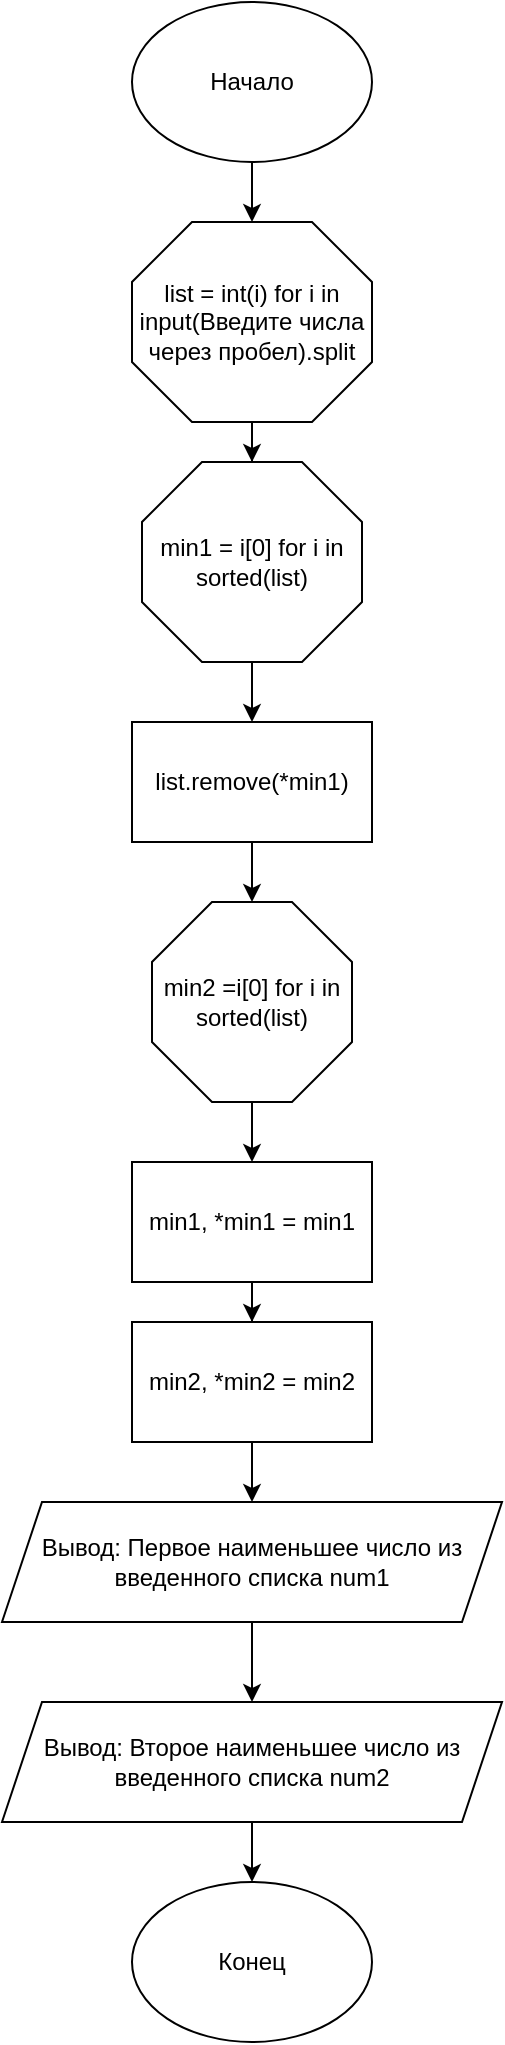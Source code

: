 <mxfile version="16.1.2" type="github">
  <diagram id="6tLYtw-AYA1FoOzYaUT0" name="Page-1">
    <mxGraphModel dx="782" dy="418" grid="1" gridSize="10" guides="1" tooltips="1" connect="1" arrows="1" fold="1" page="1" pageScale="1" pageWidth="827" pageHeight="1169" math="0" shadow="0">
      <root>
        <mxCell id="0" />
        <mxCell id="1" parent="0" />
        <mxCell id="jbPid1yAE-H2UYhPd8T9-11" style="edgeStyle=orthogonalEdgeStyle;rounded=0;orthogonalLoop=1;jettySize=auto;html=1;entryX=0.5;entryY=0;entryDx=0;entryDy=0;entryPerimeter=0;" edge="1" parent="1" source="jbPid1yAE-H2UYhPd8T9-1" target="jbPid1yAE-H2UYhPd8T9-2">
          <mxGeometry relative="1" as="geometry" />
        </mxCell>
        <mxCell id="jbPid1yAE-H2UYhPd8T9-1" value="Начало" style="ellipse;whiteSpace=wrap;html=1;" vertex="1" parent="1">
          <mxGeometry x="340" y="40" width="120" height="80" as="geometry" />
        </mxCell>
        <mxCell id="jbPid1yAE-H2UYhPd8T9-12" style="edgeStyle=orthogonalEdgeStyle;rounded=0;orthogonalLoop=1;jettySize=auto;html=1;entryX=0.5;entryY=0;entryDx=0;entryDy=0;entryPerimeter=0;" edge="1" parent="1" source="jbPid1yAE-H2UYhPd8T9-2" target="jbPid1yAE-H2UYhPd8T9-3">
          <mxGeometry relative="1" as="geometry" />
        </mxCell>
        <mxCell id="jbPid1yAE-H2UYhPd8T9-2" value="list = int(i) for i in input(Введите числа через пробел).split" style="whiteSpace=wrap;html=1;shape=mxgraph.basic.octagon2;align=center;verticalAlign=middle;dx=15;" vertex="1" parent="1">
          <mxGeometry x="340" y="150" width="120" height="100" as="geometry" />
        </mxCell>
        <mxCell id="jbPid1yAE-H2UYhPd8T9-13" style="edgeStyle=orthogonalEdgeStyle;rounded=0;orthogonalLoop=1;jettySize=auto;html=1;entryX=0.5;entryY=0;entryDx=0;entryDy=0;" edge="1" parent="1" source="jbPid1yAE-H2UYhPd8T9-3" target="jbPid1yAE-H2UYhPd8T9-4">
          <mxGeometry relative="1" as="geometry" />
        </mxCell>
        <mxCell id="jbPid1yAE-H2UYhPd8T9-3" value="min1 = i[0] for i in sorted(list)" style="whiteSpace=wrap;html=1;shape=mxgraph.basic.octagon2;align=center;verticalAlign=middle;dx=15;" vertex="1" parent="1">
          <mxGeometry x="345" y="270" width="110" height="100" as="geometry" />
        </mxCell>
        <mxCell id="jbPid1yAE-H2UYhPd8T9-14" style="edgeStyle=orthogonalEdgeStyle;rounded=0;orthogonalLoop=1;jettySize=auto;html=1;entryX=0.5;entryY=0;entryDx=0;entryDy=0;entryPerimeter=0;" edge="1" parent="1" source="jbPid1yAE-H2UYhPd8T9-4" target="jbPid1yAE-H2UYhPd8T9-5">
          <mxGeometry relative="1" as="geometry" />
        </mxCell>
        <mxCell id="jbPid1yAE-H2UYhPd8T9-4" value="list.remove(*min1)" style="rounded=0;whiteSpace=wrap;html=1;" vertex="1" parent="1">
          <mxGeometry x="340" y="400" width="120" height="60" as="geometry" />
        </mxCell>
        <mxCell id="jbPid1yAE-H2UYhPd8T9-15" style="edgeStyle=orthogonalEdgeStyle;rounded=0;orthogonalLoop=1;jettySize=auto;html=1;entryX=0.5;entryY=0;entryDx=0;entryDy=0;" edge="1" parent="1" source="jbPid1yAE-H2UYhPd8T9-5" target="jbPid1yAE-H2UYhPd8T9-6">
          <mxGeometry relative="1" as="geometry" />
        </mxCell>
        <mxCell id="jbPid1yAE-H2UYhPd8T9-5" value="min2 =i[0] for i in sorted(list)" style="whiteSpace=wrap;html=1;shape=mxgraph.basic.octagon2;align=center;verticalAlign=middle;dx=15;" vertex="1" parent="1">
          <mxGeometry x="350" y="490" width="100" height="100" as="geometry" />
        </mxCell>
        <mxCell id="jbPid1yAE-H2UYhPd8T9-16" style="edgeStyle=orthogonalEdgeStyle;rounded=0;orthogonalLoop=1;jettySize=auto;html=1;" edge="1" parent="1" source="jbPid1yAE-H2UYhPd8T9-6" target="jbPid1yAE-H2UYhPd8T9-7">
          <mxGeometry relative="1" as="geometry" />
        </mxCell>
        <mxCell id="jbPid1yAE-H2UYhPd8T9-6" value="min1, *min1 = min1" style="rounded=0;whiteSpace=wrap;html=1;" vertex="1" parent="1">
          <mxGeometry x="340" y="620" width="120" height="60" as="geometry" />
        </mxCell>
        <mxCell id="jbPid1yAE-H2UYhPd8T9-17" style="edgeStyle=orthogonalEdgeStyle;rounded=0;orthogonalLoop=1;jettySize=auto;html=1;entryX=0.5;entryY=0;entryDx=0;entryDy=0;" edge="1" parent="1" source="jbPid1yAE-H2UYhPd8T9-7" target="jbPid1yAE-H2UYhPd8T9-8">
          <mxGeometry relative="1" as="geometry" />
        </mxCell>
        <mxCell id="jbPid1yAE-H2UYhPd8T9-7" value="min2, *min2 = min2" style="rounded=0;whiteSpace=wrap;html=1;" vertex="1" parent="1">
          <mxGeometry x="340" y="700" width="120" height="60" as="geometry" />
        </mxCell>
        <mxCell id="jbPid1yAE-H2UYhPd8T9-18" style="edgeStyle=orthogonalEdgeStyle;rounded=0;orthogonalLoop=1;jettySize=auto;html=1;entryX=0.5;entryY=0;entryDx=0;entryDy=0;" edge="1" parent="1" source="jbPid1yAE-H2UYhPd8T9-8" target="jbPid1yAE-H2UYhPd8T9-9">
          <mxGeometry relative="1" as="geometry" />
        </mxCell>
        <mxCell id="jbPid1yAE-H2UYhPd8T9-8" value="Вывод: Первое наименьшее число из введенного списка num1" style="shape=parallelogram;perimeter=parallelogramPerimeter;whiteSpace=wrap;html=1;fixedSize=1;" vertex="1" parent="1">
          <mxGeometry x="275" y="790" width="250" height="60" as="geometry" />
        </mxCell>
        <mxCell id="jbPid1yAE-H2UYhPd8T9-19" style="edgeStyle=orthogonalEdgeStyle;rounded=0;orthogonalLoop=1;jettySize=auto;html=1;" edge="1" parent="1" source="jbPid1yAE-H2UYhPd8T9-9" target="jbPid1yAE-H2UYhPd8T9-10">
          <mxGeometry relative="1" as="geometry" />
        </mxCell>
        <mxCell id="jbPid1yAE-H2UYhPd8T9-9" value="Вывод: Второе наименьшее число из введенного списка num2" style="shape=parallelogram;perimeter=parallelogramPerimeter;whiteSpace=wrap;html=1;fixedSize=1;" vertex="1" parent="1">
          <mxGeometry x="275" y="890" width="250" height="60" as="geometry" />
        </mxCell>
        <mxCell id="jbPid1yAE-H2UYhPd8T9-10" value="Конец" style="ellipse;whiteSpace=wrap;html=1;" vertex="1" parent="1">
          <mxGeometry x="340" y="980" width="120" height="80" as="geometry" />
        </mxCell>
      </root>
    </mxGraphModel>
  </diagram>
</mxfile>
